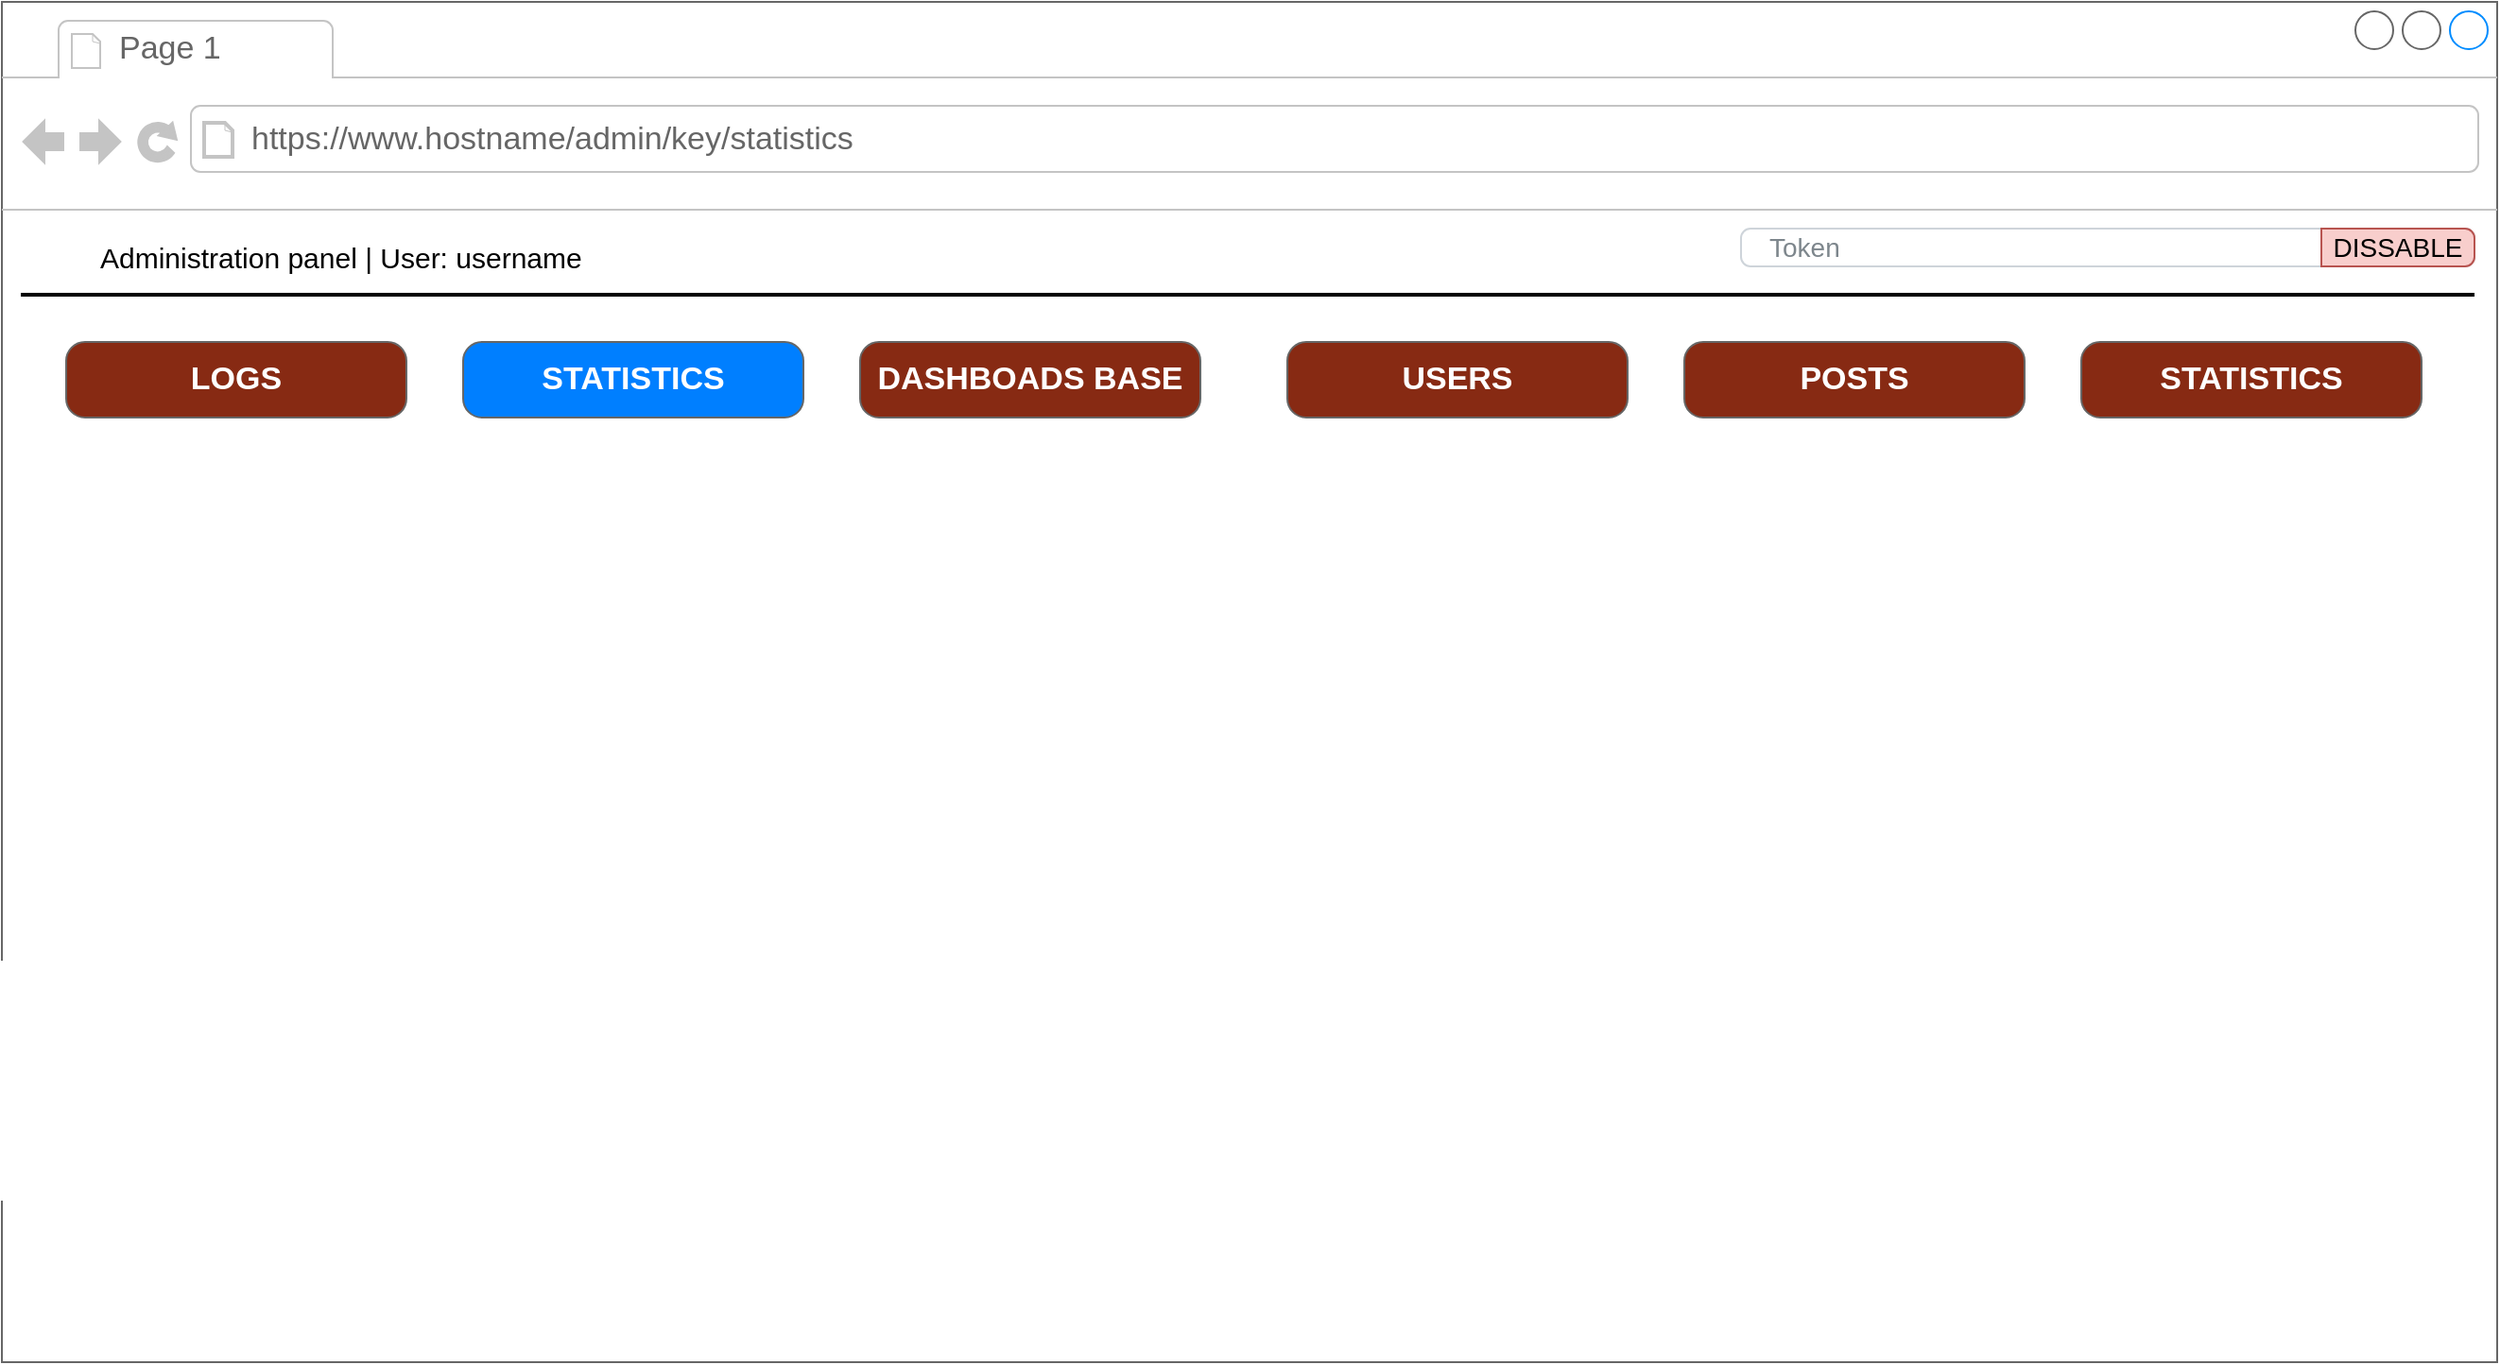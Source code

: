 <mxfile version="24.7.16">
  <diagram name="Страница — 1" id="I9b2rhlldtggpzdVo2Wk">
    <mxGraphModel dx="3804" dy="354" grid="1" gridSize="10" guides="1" tooltips="1" connect="1" arrows="1" fold="1" page="1" pageScale="1" pageWidth="827" pageHeight="1169" background="#ffffff" math="0" shadow="0">
      <root>
        <mxCell id="0" />
        <mxCell id="1" parent="0" />
        <mxCell id="IYKv4-9v9WQwq1Tj8tWP-198" value="" style="strokeWidth=1;shadow=0;dashed=0;align=left;html=1;shape=mxgraph.mockup.containers.browserWindow;rSize=0;strokeColor=#666666;strokeColor2=#008cff;strokeColor3=#c4c4c4;mainText=,;recursiveResize=0;" parent="1" vertex="1">
          <mxGeometry x="-247" y="1394" width="1320" height="720" as="geometry" />
        </mxCell>
        <mxCell id="IYKv4-9v9WQwq1Tj8tWP-199" value="Page 1" style="strokeWidth=1;shadow=0;dashed=0;align=center;html=1;shape=mxgraph.mockup.containers.anchor;fontSize=17;fontColor=#666666;align=left;whiteSpace=wrap;" parent="IYKv4-9v9WQwq1Tj8tWP-198" vertex="1">
          <mxGeometry x="60" y="12" width="110" height="26" as="geometry" />
        </mxCell>
        <mxCell id="IYKv4-9v9WQwq1Tj8tWP-200" value="https://www.hostname/admin/key/statistics" style="strokeWidth=1;shadow=0;dashed=0;align=center;html=1;shape=mxgraph.mockup.containers.anchor;rSize=0;fontSize=17;fontColor=#666666;align=left;" parent="IYKv4-9v9WQwq1Tj8tWP-198" vertex="1">
          <mxGeometry x="130" y="60" width="660" height="26" as="geometry" />
        </mxCell>
        <mxCell id="IYKv4-9v9WQwq1Tj8tWP-201" value="Token" style="html=1;shadow=0;dashed=0;shape=mxgraph.bootstrap.rrect;rSize=5;strokeColor=#CED4DA;html=1;whiteSpace=wrap;fillColor=#FFFFFF;fontColor=#7D868C;align=left;spacingLeft=0;spacing=15;fontSize=14;" parent="IYKv4-9v9WQwq1Tj8tWP-198" vertex="1">
          <mxGeometry x="920" y="120" width="388" height="20" as="geometry" />
        </mxCell>
        <mxCell id="IYKv4-9v9WQwq1Tj8tWP-202" value="DISSABLE" style="html=1;shadow=0;dashed=0;shape=mxgraph.bootstrap.rightButton;strokeColor=#b85450;fillColor=#f8cecc;rSize=5;perimeter=none;whiteSpace=wrap;resizeHeight=1;fontSize=14;labelBackgroundColor=none;" parent="IYKv4-9v9WQwq1Tj8tWP-201" vertex="1">
          <mxGeometry x="1" width="81" height="20" relative="1" as="geometry">
            <mxPoint x="-81" as="offset" />
          </mxGeometry>
        </mxCell>
        <mxCell id="IYKv4-9v9WQwq1Tj8tWP-203" value="" style="line;strokeWidth=2;html=1;textOpacity=20;" parent="IYKv4-9v9WQwq1Tj8tWP-198" vertex="1">
          <mxGeometry x="10" y="150" width="1298" height="10" as="geometry" />
        </mxCell>
        <mxCell id="IYKv4-9v9WQwq1Tj8tWP-204" value="&lt;font style=&quot;font-size: 15px;&quot;&gt;Administration panel | User: username&lt;/font&gt;" style="text;html=1;align=left;verticalAlign=middle;whiteSpace=wrap;rounded=0;" parent="IYKv4-9v9WQwq1Tj8tWP-198" vertex="1">
          <mxGeometry x="50" y="120" width="320" height="30" as="geometry" />
        </mxCell>
        <mxCell id="IYKv4-9v9WQwq1Tj8tWP-211" value="" style="group" parent="IYKv4-9v9WQwq1Tj8tWP-198" vertex="1" connectable="0">
          <mxGeometry x="34" y="180" width="1230" height="40" as="geometry" />
        </mxCell>
        <mxCell id="IYKv4-9v9WQwq1Tj8tWP-212" value="LOGS" style="strokeWidth=1;shadow=0;dashed=0;align=center;html=1;shape=mxgraph.mockup.buttons.button;strokeColor=#666666;fontColor=#ffffff;mainText=;buttonStyle=round;fontSize=17;fontStyle=1;fillColor=#872A13;whiteSpace=wrap;" parent="IYKv4-9v9WQwq1Tj8tWP-211" vertex="1">
          <mxGeometry width="180" height="40" as="geometry" />
        </mxCell>
        <mxCell id="IYKv4-9v9WQwq1Tj8tWP-213" value="STATISTICS" style="strokeWidth=1;shadow=0;dashed=0;align=center;html=1;shape=mxgraph.mockup.buttons.button;strokeColor=#666666;fontColor=#ffffff;mainText=;buttonStyle=round;fontSize=17;fontStyle=1;fillColor=#007FFF;whiteSpace=wrap;" parent="IYKv4-9v9WQwq1Tj8tWP-211" vertex="1">
          <mxGeometry x="210" width="180" height="40" as="geometry" />
        </mxCell>
        <mxCell id="IYKv4-9v9WQwq1Tj8tWP-214" value="DASHBOADS BASE" style="strokeWidth=1;shadow=0;dashed=0;align=center;html=1;shape=mxgraph.mockup.buttons.button;strokeColor=#666666;fontColor=#ffffff;mainText=;buttonStyle=round;fontSize=17;fontStyle=1;fillColor=#872A13;whiteSpace=wrap;" parent="IYKv4-9v9WQwq1Tj8tWP-211" vertex="1">
          <mxGeometry x="420" width="180" height="40" as="geometry" />
        </mxCell>
        <mxCell id="IYKv4-9v9WQwq1Tj8tWP-215" value="USERS" style="strokeWidth=1;shadow=0;dashed=0;align=center;html=1;shape=mxgraph.mockup.buttons.button;strokeColor=#666666;fontColor=#ffffff;mainText=;buttonStyle=round;fontSize=17;fontStyle=1;fillColor=#872A13;whiteSpace=wrap;" parent="IYKv4-9v9WQwq1Tj8tWP-211" vertex="1">
          <mxGeometry x="646" width="180" height="40" as="geometry" />
        </mxCell>
        <mxCell id="IYKv4-9v9WQwq1Tj8tWP-216" value="POSTS" style="strokeWidth=1;shadow=0;dashed=0;align=center;html=1;shape=mxgraph.mockup.buttons.button;strokeColor=#666666;fontColor=#ffffff;mainText=;buttonStyle=round;fontSize=17;fontStyle=1;fillColor=#872A13;whiteSpace=wrap;" parent="IYKv4-9v9WQwq1Tj8tWP-211" vertex="1">
          <mxGeometry x="856" width="180" height="40" as="geometry" />
        </mxCell>
        <mxCell id="IYKv4-9v9WQwq1Tj8tWP-217" value="STATISTICS" style="strokeWidth=1;shadow=0;dashed=0;align=center;html=1;shape=mxgraph.mockup.buttons.button;strokeColor=#666666;fontColor=#ffffff;mainText=;buttonStyle=round;fontSize=17;fontStyle=1;fillColor=#872A13;whiteSpace=wrap;" parent="IYKv4-9v9WQwq1Tj8tWP-211" vertex="1">
          <mxGeometry x="1066" width="180" height="40" as="geometry" />
        </mxCell>
      </root>
    </mxGraphModel>
  </diagram>
</mxfile>
